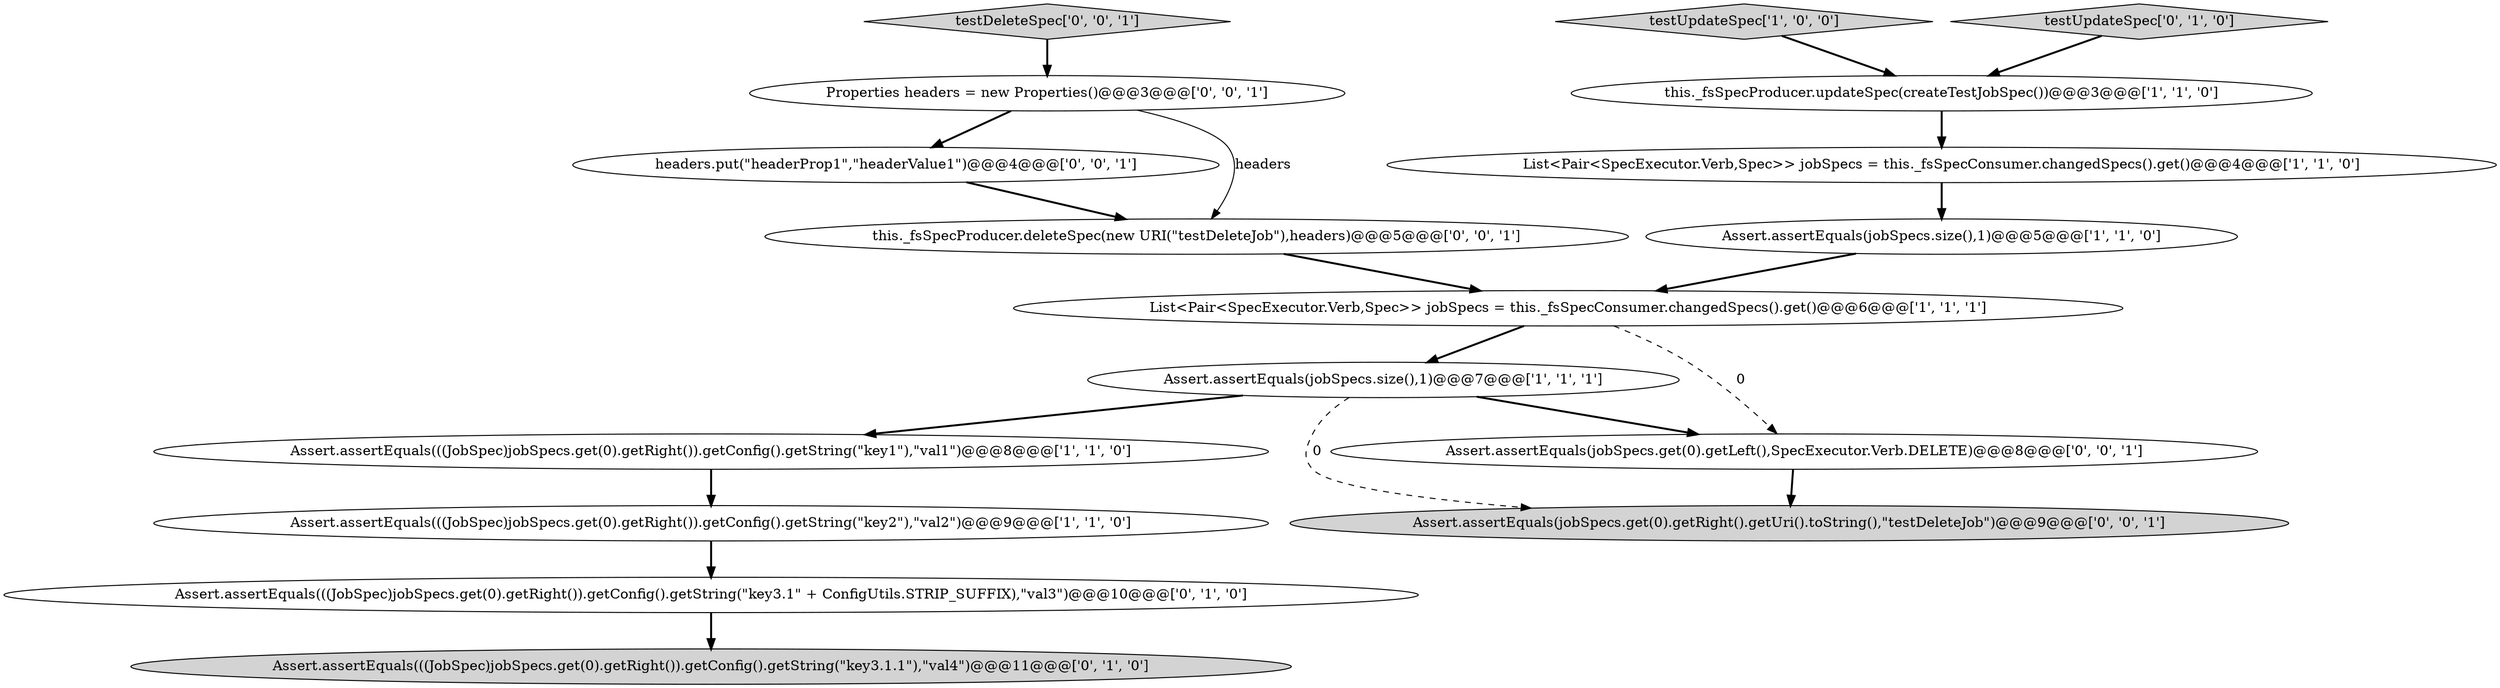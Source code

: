 digraph {
6 [style = filled, label = "this._fsSpecProducer.updateSpec(createTestJobSpec())@@@3@@@['1', '1', '0']", fillcolor = white, shape = ellipse image = "AAA0AAABBB1BBB"];
16 [style = filled, label = "Assert.assertEquals(jobSpecs.get(0).getRight().getUri().toString(),\"testDeleteJob\")@@@9@@@['0', '0', '1']", fillcolor = lightgray, shape = ellipse image = "AAA0AAABBB3BBB"];
3 [style = filled, label = "List<Pair<SpecExecutor.Verb,Spec>> jobSpecs = this._fsSpecConsumer.changedSpecs().get()@@@6@@@['1', '1', '1']", fillcolor = white, shape = ellipse image = "AAA0AAABBB1BBB"];
5 [style = filled, label = "Assert.assertEquals(((JobSpec)jobSpecs.get(0).getRight()).getConfig().getString(\"key2\"),\"val2\")@@@9@@@['1', '1', '0']", fillcolor = white, shape = ellipse image = "AAA0AAABBB1BBB"];
9 [style = filled, label = "Assert.assertEquals(((JobSpec)jobSpecs.get(0).getRight()).getConfig().getString(\"key3.1.1\"),\"val4\")@@@11@@@['0', '1', '0']", fillcolor = lightgray, shape = ellipse image = "AAA1AAABBB2BBB"];
12 [style = filled, label = "testDeleteSpec['0', '0', '1']", fillcolor = lightgray, shape = diamond image = "AAA0AAABBB3BBB"];
13 [style = filled, label = "headers.put(\"headerProp1\",\"headerValue1\")@@@4@@@['0', '0', '1']", fillcolor = white, shape = ellipse image = "AAA0AAABBB3BBB"];
15 [style = filled, label = "this._fsSpecProducer.deleteSpec(new URI(\"testDeleteJob\"),headers)@@@5@@@['0', '0', '1']", fillcolor = white, shape = ellipse image = "AAA0AAABBB3BBB"];
1 [style = filled, label = "Assert.assertEquals(jobSpecs.size(),1)@@@7@@@['1', '1', '1']", fillcolor = white, shape = ellipse image = "AAA0AAABBB1BBB"];
8 [style = filled, label = "testUpdateSpec['0', '1', '0']", fillcolor = lightgray, shape = diamond image = "AAA0AAABBB2BBB"];
0 [style = filled, label = "Assert.assertEquals(jobSpecs.size(),1)@@@5@@@['1', '1', '0']", fillcolor = white, shape = ellipse image = "AAA0AAABBB1BBB"];
14 [style = filled, label = "Assert.assertEquals(jobSpecs.get(0).getLeft(),SpecExecutor.Verb.DELETE)@@@8@@@['0', '0', '1']", fillcolor = white, shape = ellipse image = "AAA0AAABBB3BBB"];
7 [style = filled, label = "testUpdateSpec['1', '0', '0']", fillcolor = lightgray, shape = diamond image = "AAA0AAABBB1BBB"];
4 [style = filled, label = "List<Pair<SpecExecutor.Verb,Spec>> jobSpecs = this._fsSpecConsumer.changedSpecs().get()@@@4@@@['1', '1', '0']", fillcolor = white, shape = ellipse image = "AAA0AAABBB1BBB"];
10 [style = filled, label = "Assert.assertEquals(((JobSpec)jobSpecs.get(0).getRight()).getConfig().getString(\"key3.1\" + ConfigUtils.STRIP_SUFFIX),\"val3\")@@@10@@@['0', '1', '0']", fillcolor = white, shape = ellipse image = "AAA1AAABBB2BBB"];
11 [style = filled, label = "Properties headers = new Properties()@@@3@@@['0', '0', '1']", fillcolor = white, shape = ellipse image = "AAA0AAABBB3BBB"];
2 [style = filled, label = "Assert.assertEquals(((JobSpec)jobSpecs.get(0).getRight()).getConfig().getString(\"key1\"),\"val1\")@@@8@@@['1', '1', '0']", fillcolor = white, shape = ellipse image = "AAA0AAABBB1BBB"];
10->9 [style = bold, label=""];
7->6 [style = bold, label=""];
12->11 [style = bold, label=""];
11->15 [style = solid, label="headers"];
13->15 [style = bold, label=""];
3->14 [style = dashed, label="0"];
0->3 [style = bold, label=""];
8->6 [style = bold, label=""];
6->4 [style = bold, label=""];
14->16 [style = bold, label=""];
5->10 [style = bold, label=""];
1->2 [style = bold, label=""];
11->13 [style = bold, label=""];
1->14 [style = bold, label=""];
4->0 [style = bold, label=""];
3->1 [style = bold, label=""];
2->5 [style = bold, label=""];
15->3 [style = bold, label=""];
1->16 [style = dashed, label="0"];
}
